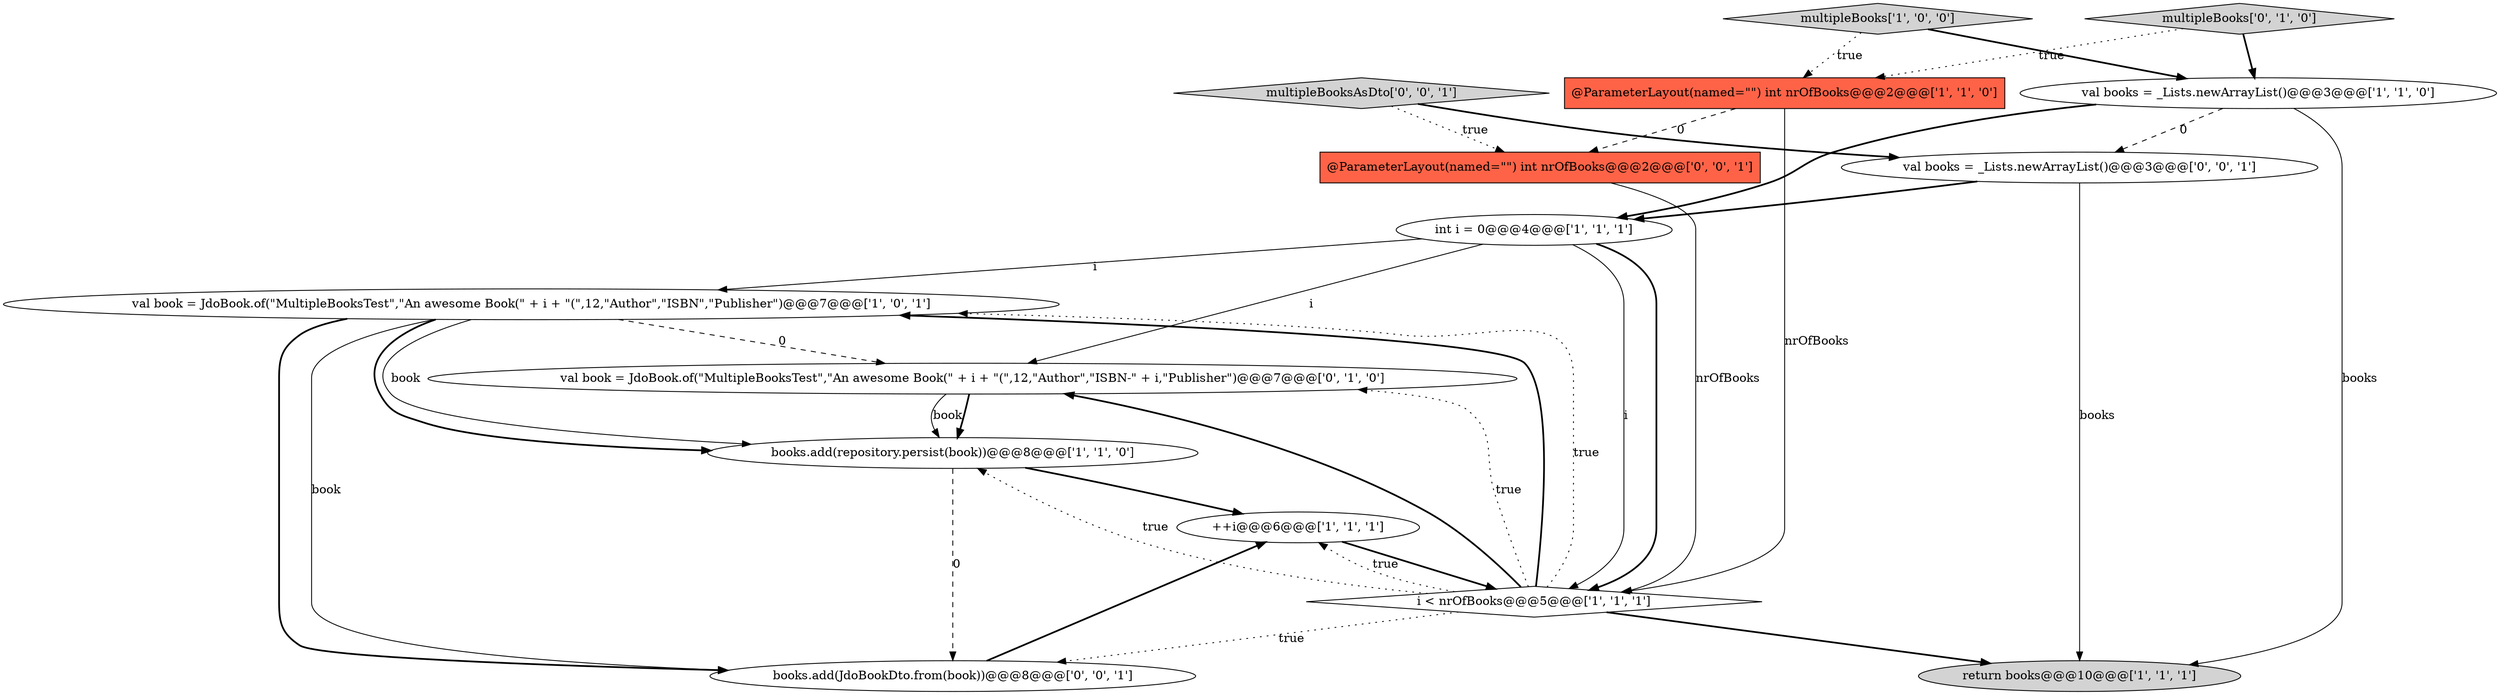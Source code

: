 digraph {
0 [style = filled, label = "val books = _Lists.newArrayList()@@@3@@@['1', '1', '0']", fillcolor = white, shape = ellipse image = "AAA0AAABBB1BBB"];
6 [style = filled, label = "val book = JdoBook.of(\"MultipleBooksTest\",\"An awesome Book(\" + i + \"(\",12,\"Author\",\"ISBN\",\"Publisher\")@@@7@@@['1', '0', '1']", fillcolor = white, shape = ellipse image = "AAA0AAABBB1BBB"];
3 [style = filled, label = "@ParameterLayout(named=\"\") int nrOfBooks@@@2@@@['1', '1', '0']", fillcolor = tomato, shape = box image = "AAA0AAABBB1BBB"];
5 [style = filled, label = "int i = 0@@@4@@@['1', '1', '1']", fillcolor = white, shape = ellipse image = "AAA0AAABBB1BBB"];
11 [style = filled, label = "@ParameterLayout(named=\"\") int nrOfBooks@@@2@@@['0', '0', '1']", fillcolor = tomato, shape = box image = "AAA0AAABBB3BBB"];
2 [style = filled, label = "++i@@@6@@@['1', '1', '1']", fillcolor = white, shape = ellipse image = "AAA0AAABBB1BBB"];
13 [style = filled, label = "multipleBooksAsDto['0', '0', '1']", fillcolor = lightgray, shape = diamond image = "AAA0AAABBB3BBB"];
4 [style = filled, label = "i < nrOfBooks@@@5@@@['1', '1', '1']", fillcolor = white, shape = diamond image = "AAA0AAABBB1BBB"];
10 [style = filled, label = "val book = JdoBook.of(\"MultipleBooksTest\",\"An awesome Book(\" + i + \"(\",12,\"Author\",\"ISBN-\" + i,\"Publisher\")@@@7@@@['0', '1', '0']", fillcolor = white, shape = ellipse image = "AAA1AAABBB2BBB"];
7 [style = filled, label = "multipleBooks['1', '0', '0']", fillcolor = lightgray, shape = diamond image = "AAA0AAABBB1BBB"];
14 [style = filled, label = "books.add(JdoBookDto.from(book))@@@8@@@['0', '0', '1']", fillcolor = white, shape = ellipse image = "AAA0AAABBB3BBB"];
12 [style = filled, label = "val books = _Lists.newArrayList()@@@3@@@['0', '0', '1']", fillcolor = white, shape = ellipse image = "AAA0AAABBB3BBB"];
1 [style = filled, label = "books.add(repository.persist(book))@@@8@@@['1', '1', '0']", fillcolor = white, shape = ellipse image = "AAA0AAABBB1BBB"];
8 [style = filled, label = "return books@@@10@@@['1', '1', '1']", fillcolor = lightgray, shape = ellipse image = "AAA0AAABBB1BBB"];
9 [style = filled, label = "multipleBooks['0', '1', '0']", fillcolor = lightgray, shape = diamond image = "AAA0AAABBB2BBB"];
10->1 [style = solid, label="book"];
4->6 [style = bold, label=""];
2->4 [style = bold, label=""];
11->4 [style = solid, label="nrOfBooks"];
4->10 [style = dotted, label="true"];
0->8 [style = solid, label="books"];
5->10 [style = solid, label="i"];
13->11 [style = dotted, label="true"];
1->14 [style = dashed, label="0"];
5->4 [style = solid, label="i"];
5->6 [style = solid, label="i"];
3->11 [style = dashed, label="0"];
4->8 [style = bold, label=""];
6->1 [style = solid, label="book"];
9->0 [style = bold, label=""];
4->1 [style = dotted, label="true"];
5->4 [style = bold, label=""];
10->1 [style = bold, label=""];
12->5 [style = bold, label=""];
13->12 [style = bold, label=""];
6->14 [style = bold, label=""];
3->4 [style = solid, label="nrOfBooks"];
7->0 [style = bold, label=""];
4->14 [style = dotted, label="true"];
6->14 [style = solid, label="book"];
4->10 [style = bold, label=""];
14->2 [style = bold, label=""];
9->3 [style = dotted, label="true"];
0->5 [style = bold, label=""];
4->2 [style = dotted, label="true"];
6->10 [style = dashed, label="0"];
4->6 [style = dotted, label="true"];
6->1 [style = bold, label=""];
1->2 [style = bold, label=""];
7->3 [style = dotted, label="true"];
12->8 [style = solid, label="books"];
0->12 [style = dashed, label="0"];
}
